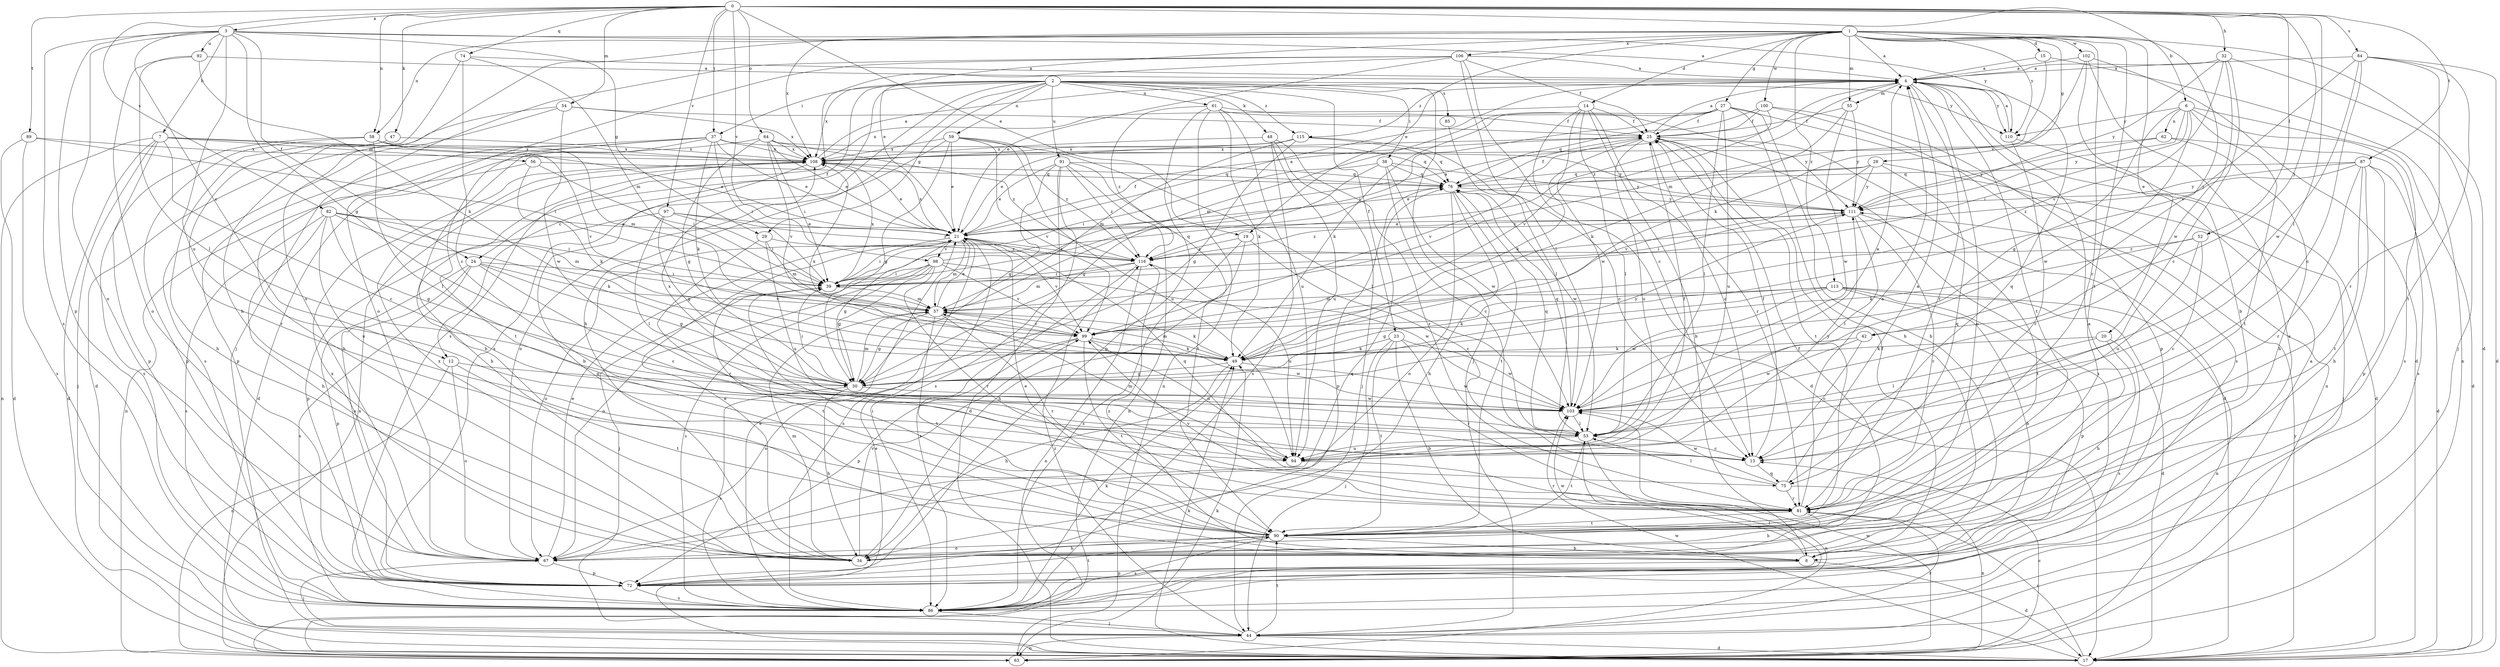 strict digraph  {
0;
1;
2;
3;
4;
6;
7;
8;
12;
13;
14;
15;
17;
19;
20;
21;
23;
24;
25;
27;
28;
29;
30;
32;
34;
37;
38;
39;
42;
44;
47;
48;
49;
52;
53;
54;
55;
56;
57;
58;
59;
61;
62;
63;
64;
67;
72;
74;
75;
76;
81;
82;
84;
85;
86;
87;
89;
90;
91;
92;
94;
97;
98;
99;
100;
102;
103;
106;
108;
110;
111;
113;
115;
116;
0 -> 3  [label=a];
0 -> 6  [label=b];
0 -> 19  [label=e];
0 -> 32  [label=h];
0 -> 37  [label=i];
0 -> 42  [label=j];
0 -> 47  [label=k];
0 -> 52  [label=l];
0 -> 53  [label=l];
0 -> 54  [label=m];
0 -> 58  [label=n];
0 -> 64  [label=o];
0 -> 74  [label=q];
0 -> 82  [label=s];
0 -> 84  [label=s];
0 -> 87  [label=t];
0 -> 89  [label=t];
0 -> 97  [label=v];
0 -> 98  [label=v];
1 -> 4  [label=a];
1 -> 14  [label=d];
1 -> 15  [label=d];
1 -> 17  [label=d];
1 -> 19  [label=e];
1 -> 20  [label=e];
1 -> 21  [label=e];
1 -> 27  [label=g];
1 -> 28  [label=g];
1 -> 42  [label=j];
1 -> 55  [label=m];
1 -> 58  [label=n];
1 -> 67  [label=o];
1 -> 81  [label=r];
1 -> 90  [label=t];
1 -> 100  [label=w];
1 -> 102  [label=w];
1 -> 106  [label=x];
1 -> 108  [label=x];
1 -> 110  [label=y];
1 -> 113  [label=z];
2 -> 12  [label=c];
2 -> 23  [label=f];
2 -> 24  [label=f];
2 -> 29  [label=g];
2 -> 34  [label=h];
2 -> 37  [label=i];
2 -> 38  [label=i];
2 -> 44  [label=j];
2 -> 48  [label=k];
2 -> 59  [label=n];
2 -> 61  [label=n];
2 -> 85  [label=s];
2 -> 86  [label=s];
2 -> 91  [label=u];
2 -> 108  [label=x];
2 -> 110  [label=y];
2 -> 115  [label=z];
3 -> 4  [label=a];
3 -> 7  [label=b];
3 -> 12  [label=c];
3 -> 24  [label=f];
3 -> 29  [label=g];
3 -> 30  [label=g];
3 -> 67  [label=o];
3 -> 72  [label=p];
3 -> 86  [label=s];
3 -> 92  [label=u];
3 -> 94  [label=u];
3 -> 110  [label=y];
4 -> 55  [label=m];
4 -> 67  [label=o];
4 -> 75  [label=q];
4 -> 81  [label=r];
4 -> 90  [label=t];
4 -> 110  [label=y];
4 -> 115  [label=z];
4 -> 116  [label=z];
6 -> 17  [label=d];
6 -> 30  [label=g];
6 -> 39  [label=i];
6 -> 62  [label=n];
6 -> 86  [label=s];
6 -> 90  [label=t];
6 -> 103  [label=w];
6 -> 110  [label=y];
6 -> 111  [label=y];
7 -> 13  [label=c];
7 -> 17  [label=d];
7 -> 21  [label=e];
7 -> 44  [label=j];
7 -> 56  [label=m];
7 -> 63  [label=n];
7 -> 72  [label=p];
7 -> 108  [label=x];
8 -> 17  [label=d];
8 -> 25  [label=f];
8 -> 72  [label=p];
8 -> 103  [label=w];
8 -> 116  [label=z];
12 -> 30  [label=g];
12 -> 63  [label=n];
12 -> 67  [label=o];
12 -> 90  [label=t];
13 -> 25  [label=f];
13 -> 75  [label=q];
14 -> 8  [label=b];
14 -> 17  [label=d];
14 -> 25  [label=f];
14 -> 53  [label=l];
14 -> 81  [label=r];
14 -> 103  [label=w];
14 -> 108  [label=x];
15 -> 4  [label=a];
15 -> 57  [label=m];
15 -> 63  [label=n];
17 -> 21  [label=e];
17 -> 49  [label=k];
17 -> 81  [label=r];
17 -> 103  [label=w];
17 -> 111  [label=y];
19 -> 13  [label=c];
19 -> 34  [label=h];
19 -> 86  [label=s];
19 -> 116  [label=z];
20 -> 34  [label=h];
20 -> 49  [label=k];
20 -> 53  [label=l];
20 -> 86  [label=s];
21 -> 4  [label=a];
21 -> 25  [label=f];
21 -> 30  [label=g];
21 -> 39  [label=i];
21 -> 57  [label=m];
21 -> 67  [label=o];
21 -> 75  [label=q];
21 -> 86  [label=s];
21 -> 98  [label=v];
21 -> 99  [label=v];
21 -> 108  [label=x];
21 -> 111  [label=y];
21 -> 116  [label=z];
23 -> 8  [label=b];
23 -> 44  [label=j];
23 -> 49  [label=k];
23 -> 81  [label=r];
23 -> 90  [label=t];
23 -> 103  [label=w];
24 -> 13  [label=c];
24 -> 30  [label=g];
24 -> 39  [label=i];
24 -> 67  [label=o];
24 -> 72  [label=p];
24 -> 86  [label=s];
24 -> 99  [label=v];
25 -> 4  [label=a];
25 -> 13  [label=c];
25 -> 17  [label=d];
25 -> 49  [label=k];
25 -> 86  [label=s];
25 -> 90  [label=t];
25 -> 94  [label=u];
25 -> 99  [label=v];
25 -> 108  [label=x];
27 -> 8  [label=b];
27 -> 25  [label=f];
27 -> 34  [label=h];
27 -> 39  [label=i];
27 -> 49  [label=k];
27 -> 53  [label=l];
27 -> 57  [label=m];
27 -> 63  [label=n];
27 -> 94  [label=u];
28 -> 21  [label=e];
28 -> 44  [label=j];
28 -> 75  [label=q];
28 -> 76  [label=q];
28 -> 99  [label=v];
28 -> 111  [label=y];
29 -> 57  [label=m];
29 -> 81  [label=r];
29 -> 94  [label=u];
29 -> 116  [label=z];
30 -> 34  [label=h];
30 -> 39  [label=i];
30 -> 57  [label=m];
30 -> 86  [label=s];
30 -> 103  [label=w];
30 -> 111  [label=y];
32 -> 4  [label=a];
32 -> 13  [label=c];
32 -> 44  [label=j];
32 -> 99  [label=v];
32 -> 103  [label=w];
32 -> 111  [label=y];
34 -> 21  [label=e];
34 -> 25  [label=f];
34 -> 57  [label=m];
34 -> 99  [label=v];
34 -> 108  [label=x];
37 -> 8  [label=b];
37 -> 21  [label=e];
37 -> 34  [label=h];
37 -> 39  [label=i];
37 -> 49  [label=k];
37 -> 72  [label=p];
37 -> 90  [label=t];
37 -> 108  [label=x];
37 -> 111  [label=y];
38 -> 13  [label=c];
38 -> 30  [label=g];
38 -> 39  [label=i];
38 -> 76  [label=q];
38 -> 103  [label=w];
38 -> 111  [label=y];
39 -> 57  [label=m];
39 -> 76  [label=q];
39 -> 90  [label=t];
39 -> 108  [label=x];
42 -> 13  [label=c];
42 -> 49  [label=k];
42 -> 103  [label=w];
44 -> 4  [label=a];
44 -> 17  [label=d];
44 -> 63  [label=n];
44 -> 81  [label=r];
44 -> 90  [label=t];
44 -> 116  [label=z];
47 -> 34  [label=h];
47 -> 81  [label=r];
47 -> 108  [label=x];
48 -> 44  [label=j];
48 -> 81  [label=r];
48 -> 86  [label=s];
48 -> 94  [label=u];
48 -> 108  [label=x];
49 -> 30  [label=g];
49 -> 34  [label=h];
49 -> 57  [label=m];
49 -> 103  [label=w];
49 -> 108  [label=x];
52 -> 13  [label=c];
52 -> 49  [label=k];
52 -> 94  [label=u];
52 -> 116  [label=z];
53 -> 13  [label=c];
53 -> 63  [label=n];
53 -> 76  [label=q];
53 -> 90  [label=t];
53 -> 94  [label=u];
54 -> 17  [label=d];
54 -> 25  [label=f];
54 -> 86  [label=s];
54 -> 103  [label=w];
54 -> 108  [label=x];
55 -> 25  [label=f];
55 -> 49  [label=k];
55 -> 103  [label=w];
55 -> 111  [label=y];
56 -> 39  [label=i];
56 -> 49  [label=k];
56 -> 63  [label=n];
56 -> 76  [label=q];
57 -> 21  [label=e];
57 -> 30  [label=g];
57 -> 49  [label=k];
57 -> 81  [label=r];
57 -> 90  [label=t];
57 -> 99  [label=v];
58 -> 53  [label=l];
58 -> 57  [label=m];
58 -> 72  [label=p];
58 -> 86  [label=s];
58 -> 99  [label=v];
58 -> 108  [label=x];
59 -> 21  [label=e];
59 -> 30  [label=g];
59 -> 53  [label=l];
59 -> 67  [label=o];
59 -> 94  [label=u];
59 -> 99  [label=v];
59 -> 108  [label=x];
59 -> 116  [label=z];
61 -> 25  [label=f];
61 -> 49  [label=k];
61 -> 63  [label=n];
61 -> 72  [label=p];
61 -> 94  [label=u];
61 -> 111  [label=y];
61 -> 116  [label=z];
62 -> 34  [label=h];
62 -> 86  [label=s];
62 -> 108  [label=x];
62 -> 111  [label=y];
63 -> 13  [label=c];
63 -> 49  [label=k];
63 -> 103  [label=w];
63 -> 108  [label=x];
64 -> 17  [label=d];
64 -> 21  [label=e];
64 -> 30  [label=g];
64 -> 39  [label=i];
64 -> 76  [label=q];
64 -> 99  [label=v];
64 -> 108  [label=x];
64 -> 116  [label=z];
67 -> 4  [label=a];
67 -> 21  [label=e];
67 -> 44  [label=j];
67 -> 72  [label=p];
67 -> 76  [label=q];
72 -> 86  [label=s];
72 -> 90  [label=t];
72 -> 108  [label=x];
74 -> 4  [label=a];
74 -> 13  [label=c];
74 -> 34  [label=h];
74 -> 57  [label=m];
75 -> 4  [label=a];
75 -> 53  [label=l];
75 -> 63  [label=n];
75 -> 81  [label=r];
75 -> 103  [label=w];
76 -> 25  [label=f];
76 -> 34  [label=h];
76 -> 67  [label=o];
76 -> 72  [label=p];
76 -> 90  [label=t];
76 -> 103  [label=w];
76 -> 111  [label=y];
81 -> 4  [label=a];
81 -> 34  [label=h];
81 -> 90  [label=t];
81 -> 99  [label=v];
82 -> 21  [label=e];
82 -> 30  [label=g];
82 -> 34  [label=h];
82 -> 39  [label=i];
82 -> 49  [label=k];
82 -> 57  [label=m];
82 -> 86  [label=s];
82 -> 94  [label=u];
84 -> 4  [label=a];
84 -> 13  [label=c];
84 -> 17  [label=d];
84 -> 81  [label=r];
84 -> 90  [label=t];
84 -> 99  [label=v];
84 -> 103  [label=w];
85 -> 53  [label=l];
86 -> 21  [label=e];
86 -> 44  [label=j];
86 -> 49  [label=k];
86 -> 53  [label=l];
87 -> 17  [label=d];
87 -> 34  [label=h];
87 -> 72  [label=p];
87 -> 76  [label=q];
87 -> 81  [label=r];
87 -> 90  [label=t];
87 -> 111  [label=y];
87 -> 116  [label=z];
89 -> 17  [label=d];
89 -> 39  [label=i];
89 -> 86  [label=s];
89 -> 108  [label=x];
90 -> 8  [label=b];
90 -> 21  [label=e];
90 -> 34  [label=h];
90 -> 39  [label=i];
90 -> 67  [label=o];
90 -> 86  [label=s];
91 -> 17  [label=d];
91 -> 21  [label=e];
91 -> 30  [label=g];
91 -> 63  [label=n];
91 -> 76  [label=q];
91 -> 86  [label=s];
91 -> 90  [label=t];
91 -> 116  [label=z];
92 -> 4  [label=a];
92 -> 49  [label=k];
92 -> 53  [label=l];
92 -> 67  [label=o];
94 -> 25  [label=f];
94 -> 57  [label=m];
94 -> 81  [label=r];
94 -> 111  [label=y];
97 -> 21  [label=e];
97 -> 30  [label=g];
97 -> 39  [label=i];
97 -> 53  [label=l];
97 -> 72  [label=p];
97 -> 116  [label=z];
98 -> 4  [label=a];
98 -> 30  [label=g];
98 -> 39  [label=i];
98 -> 44  [label=j];
98 -> 67  [label=o];
98 -> 81  [label=r];
98 -> 86  [label=s];
98 -> 99  [label=v];
98 -> 103  [label=w];
99 -> 49  [label=k];
99 -> 67  [label=o];
99 -> 72  [label=p];
99 -> 90  [label=t];
99 -> 94  [label=u];
99 -> 103  [label=w];
100 -> 25  [label=f];
100 -> 72  [label=p];
100 -> 76  [label=q];
100 -> 86  [label=s];
100 -> 99  [label=v];
102 -> 4  [label=a];
102 -> 8  [label=b];
102 -> 17  [label=d];
102 -> 49  [label=k];
102 -> 86  [label=s];
103 -> 4  [label=a];
103 -> 53  [label=l];
103 -> 76  [label=q];
103 -> 108  [label=x];
106 -> 4  [label=a];
106 -> 13  [label=c];
106 -> 21  [label=e];
106 -> 25  [label=f];
106 -> 44  [label=j];
106 -> 53  [label=l];
106 -> 67  [label=o];
106 -> 86  [label=s];
108 -> 4  [label=a];
108 -> 8  [label=b];
108 -> 21  [label=e];
108 -> 34  [label=h];
108 -> 76  [label=q];
110 -> 4  [label=a];
110 -> 17  [label=d];
110 -> 81  [label=r];
111 -> 21  [label=e];
111 -> 39  [label=i];
111 -> 53  [label=l];
111 -> 81  [label=r];
111 -> 90  [label=t];
111 -> 116  [label=z];
113 -> 8  [label=b];
113 -> 17  [label=d];
113 -> 30  [label=g];
113 -> 49  [label=k];
113 -> 57  [label=m];
113 -> 63  [label=n];
113 -> 72  [label=p];
113 -> 103  [label=w];
115 -> 13  [label=c];
115 -> 21  [label=e];
115 -> 30  [label=g];
115 -> 57  [label=m];
115 -> 76  [label=q];
115 -> 108  [label=x];
116 -> 39  [label=i];
116 -> 57  [label=m];
116 -> 63  [label=n];
116 -> 86  [label=s];
116 -> 94  [label=u];
}
